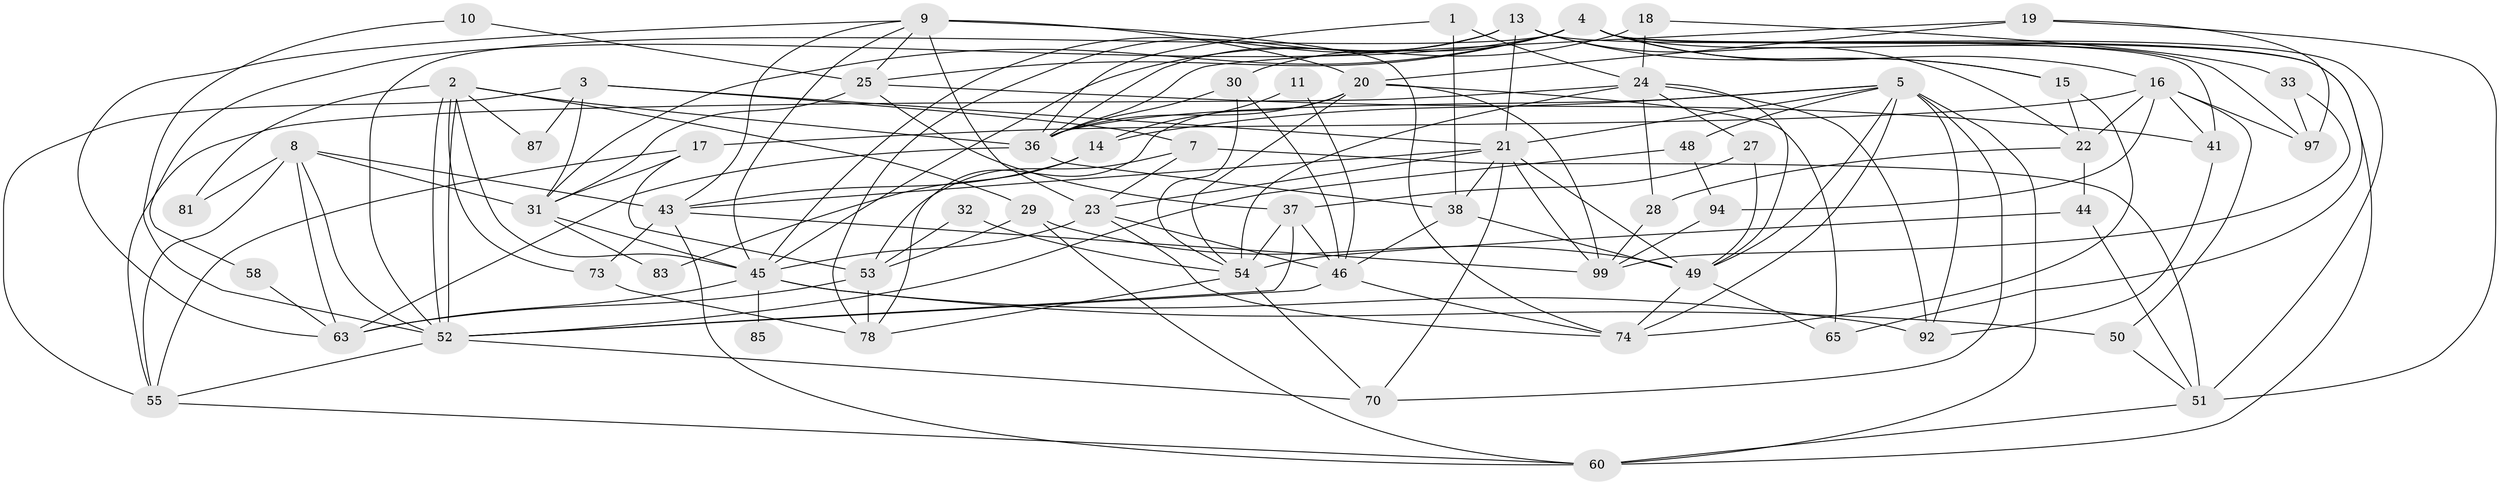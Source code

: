 // original degree distribution, {3: 0.3, 6: 0.11, 5: 0.22, 8: 0.02, 7: 0.02, 2: 0.14, 4: 0.19}
// Generated by graph-tools (version 1.1) at 2025/38/02/21/25 10:38:59]
// undirected, 62 vertices, 158 edges
graph export_dot {
graph [start="1"]
  node [color=gray90,style=filled];
  1;
  2 [super="+12"];
  3 [super="+6"];
  4 [super="+77"];
  5 [super="+26"];
  7 [super="+84"];
  8 [super="+75"];
  9 [super="+35"];
  10;
  11;
  13 [super="+72"];
  14 [super="+61"];
  15 [super="+59"];
  16 [super="+40"];
  17 [super="+68"];
  18;
  19;
  20 [super="+90"];
  21 [super="+95"];
  22 [super="+79"];
  23 [super="+57"];
  24 [super="+67"];
  25 [super="+39"];
  27;
  28;
  29 [super="+42"];
  30 [super="+34"];
  31 [super="+82"];
  32;
  33;
  36 [super="+62"];
  37 [super="+56"];
  38 [super="+96"];
  41 [super="+93"];
  43 [super="+47"];
  44;
  45 [super="+64"];
  46 [super="+76"];
  48;
  49 [super="+71"];
  50;
  51 [super="+100"];
  52 [super="+69"];
  53 [super="+66"];
  54 [super="+98"];
  55 [super="+89"];
  58;
  60 [super="+86"];
  63 [super="+88"];
  65;
  70 [super="+80"];
  73;
  74;
  78 [super="+91"];
  81;
  83;
  85;
  87;
  92;
  94;
  97;
  99;
  1 -- 36;
  1 -- 24;
  1 -- 38;
  2 -- 52 [weight=2];
  2 -- 52;
  2 -- 73;
  2 -- 36;
  2 -- 81;
  2 -- 87;
  2 -- 29;
  2 -- 45;
  3 -- 31;
  3 -- 7;
  3 -- 87;
  3 -- 21;
  3 -- 55;
  4 -- 31;
  4 -- 25;
  4 -- 30;
  4 -- 41;
  4 -- 65;
  4 -- 97;
  4 -- 58;
  4 -- 52;
  4 -- 15;
  4 -- 51;
  4 -- 16;
  5 -- 14;
  5 -- 49;
  5 -- 70;
  5 -- 74;
  5 -- 48;
  5 -- 92;
  5 -- 36;
  5 -- 21;
  5 -- 60;
  7 -- 51;
  7 -- 53;
  7 -- 23;
  8 -- 52;
  8 -- 55;
  8 -- 31;
  8 -- 43;
  8 -- 81;
  8 -- 63;
  9 -- 20;
  9 -- 23 [weight=2];
  9 -- 43;
  9 -- 74;
  9 -- 45;
  9 -- 25;
  9 -- 63;
  10 -- 52;
  10 -- 25;
  11 -- 46;
  11 -- 14;
  13 -- 45;
  13 -- 36;
  13 -- 21;
  13 -- 78;
  13 -- 15;
  13 -- 22;
  13 -- 60;
  14 -- 43;
  14 -- 83;
  15 -- 74;
  15 -- 22;
  16 -- 97;
  16 -- 50;
  16 -- 94;
  16 -- 17;
  16 -- 22;
  16 -- 41;
  17 -- 53;
  17 -- 31;
  17 -- 55;
  18 -- 24;
  18 -- 45;
  18 -- 33;
  19 -- 97;
  19 -- 51;
  19 -- 36;
  19 -- 20;
  20 -- 36;
  20 -- 54;
  20 -- 65;
  20 -- 99;
  20 -- 78;
  21 -- 49;
  21 -- 99;
  21 -- 23;
  21 -- 43;
  21 -- 38;
  21 -- 70;
  22 -- 28;
  22 -- 44;
  23 -- 74;
  23 -- 45;
  23 -- 46;
  24 -- 54;
  24 -- 92;
  24 -- 55;
  24 -- 27;
  24 -- 28;
  24 -- 49;
  25 -- 31;
  25 -- 41;
  25 -- 37;
  27 -- 49;
  27 -- 37;
  28 -- 99;
  29 -- 53;
  29 -- 49;
  29 -- 60;
  30 -- 36;
  30 -- 54;
  30 -- 46;
  31 -- 83;
  31 -- 45;
  32 -- 54;
  32 -- 53;
  33 -- 99;
  33 -- 97;
  36 -- 63;
  36 -- 38;
  37 -- 52;
  37 -- 54;
  37 -- 46;
  38 -- 46;
  38 -- 49;
  41 -- 92;
  43 -- 60;
  43 -- 99;
  43 -- 73;
  44 -- 51;
  44 -- 54;
  45 -- 85 [weight=2];
  45 -- 92;
  45 -- 63;
  45 -- 50;
  46 -- 74;
  46 -- 52;
  48 -- 94;
  48 -- 52;
  49 -- 65;
  49 -- 74;
  50 -- 51;
  51 -- 60;
  52 -- 70;
  52 -- 55;
  53 -- 78;
  53 -- 63;
  54 -- 78;
  54 -- 70;
  55 -- 60;
  58 -- 63;
  73 -- 78;
  94 -- 99;
}
